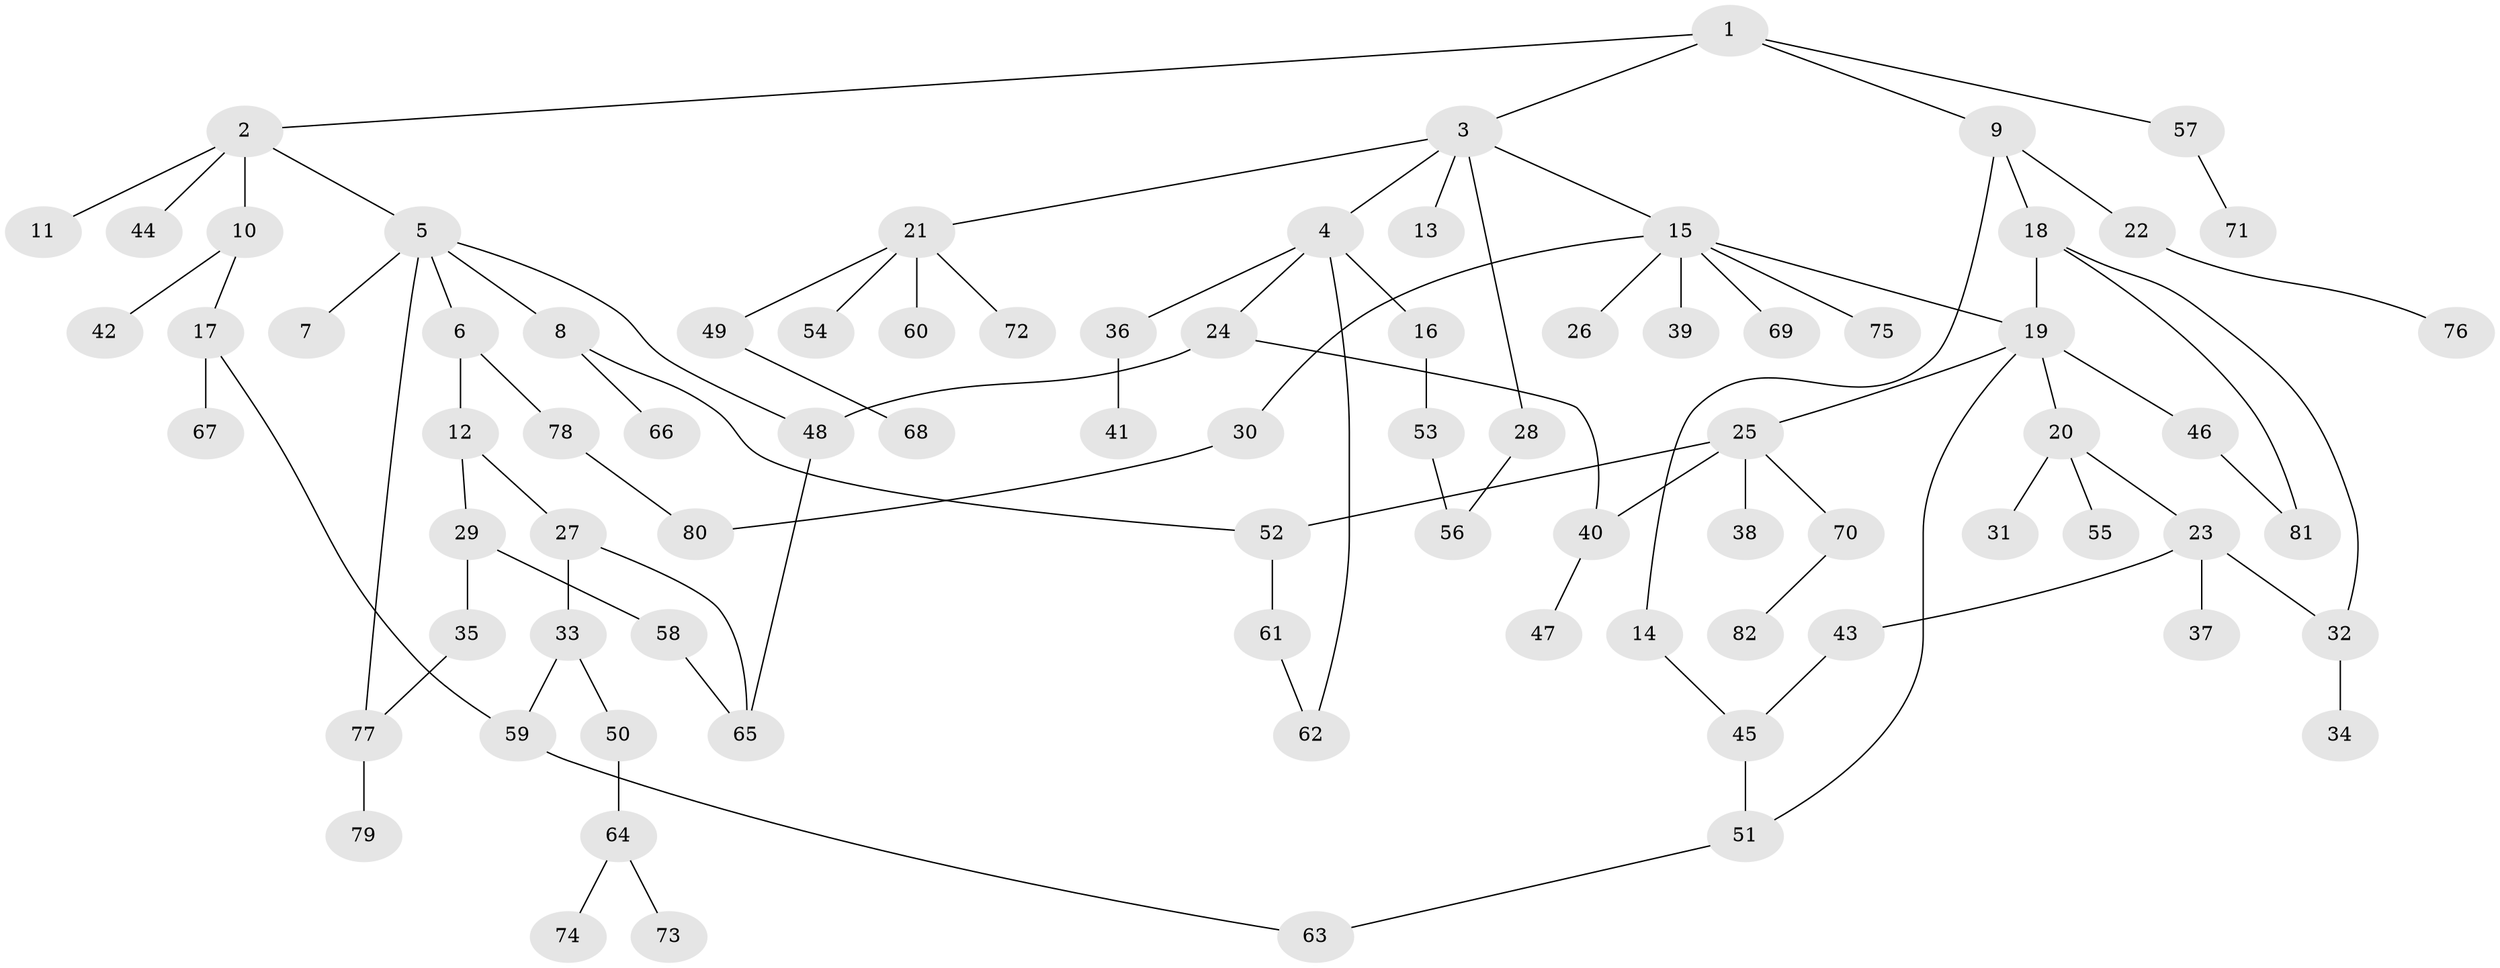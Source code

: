 // Generated by graph-tools (version 1.1) at 2025/49/03/09/25 03:49:17]
// undirected, 82 vertices, 97 edges
graph export_dot {
graph [start="1"]
  node [color=gray90,style=filled];
  1;
  2;
  3;
  4;
  5;
  6;
  7;
  8;
  9;
  10;
  11;
  12;
  13;
  14;
  15;
  16;
  17;
  18;
  19;
  20;
  21;
  22;
  23;
  24;
  25;
  26;
  27;
  28;
  29;
  30;
  31;
  32;
  33;
  34;
  35;
  36;
  37;
  38;
  39;
  40;
  41;
  42;
  43;
  44;
  45;
  46;
  47;
  48;
  49;
  50;
  51;
  52;
  53;
  54;
  55;
  56;
  57;
  58;
  59;
  60;
  61;
  62;
  63;
  64;
  65;
  66;
  67;
  68;
  69;
  70;
  71;
  72;
  73;
  74;
  75;
  76;
  77;
  78;
  79;
  80;
  81;
  82;
  1 -- 2;
  1 -- 3;
  1 -- 9;
  1 -- 57;
  2 -- 5;
  2 -- 10;
  2 -- 11;
  2 -- 44;
  3 -- 4;
  3 -- 13;
  3 -- 15;
  3 -- 21;
  3 -- 28;
  4 -- 16;
  4 -- 24;
  4 -- 36;
  4 -- 62;
  5 -- 6;
  5 -- 7;
  5 -- 8;
  5 -- 77;
  5 -- 48;
  6 -- 12;
  6 -- 78;
  8 -- 66;
  8 -- 52;
  9 -- 14;
  9 -- 18;
  9 -- 22;
  10 -- 17;
  10 -- 42;
  12 -- 27;
  12 -- 29;
  14 -- 45;
  15 -- 19;
  15 -- 26;
  15 -- 30;
  15 -- 39;
  15 -- 69;
  15 -- 75;
  16 -- 53;
  17 -- 59;
  17 -- 67;
  18 -- 81;
  18 -- 32;
  18 -- 19;
  19 -- 20;
  19 -- 25;
  19 -- 46;
  19 -- 51;
  20 -- 23;
  20 -- 31;
  20 -- 55;
  21 -- 49;
  21 -- 54;
  21 -- 60;
  21 -- 72;
  22 -- 76;
  23 -- 32;
  23 -- 37;
  23 -- 43;
  24 -- 40;
  24 -- 48;
  25 -- 38;
  25 -- 52;
  25 -- 70;
  25 -- 40;
  27 -- 33;
  27 -- 65;
  28 -- 56;
  29 -- 35;
  29 -- 58;
  30 -- 80;
  32 -- 34;
  33 -- 50;
  33 -- 59;
  35 -- 77;
  36 -- 41;
  40 -- 47;
  43 -- 45;
  45 -- 51;
  46 -- 81;
  48 -- 65;
  49 -- 68;
  50 -- 64;
  51 -- 63;
  52 -- 61;
  53 -- 56;
  57 -- 71;
  58 -- 65;
  59 -- 63;
  61 -- 62;
  64 -- 73;
  64 -- 74;
  70 -- 82;
  77 -- 79;
  78 -- 80;
}
